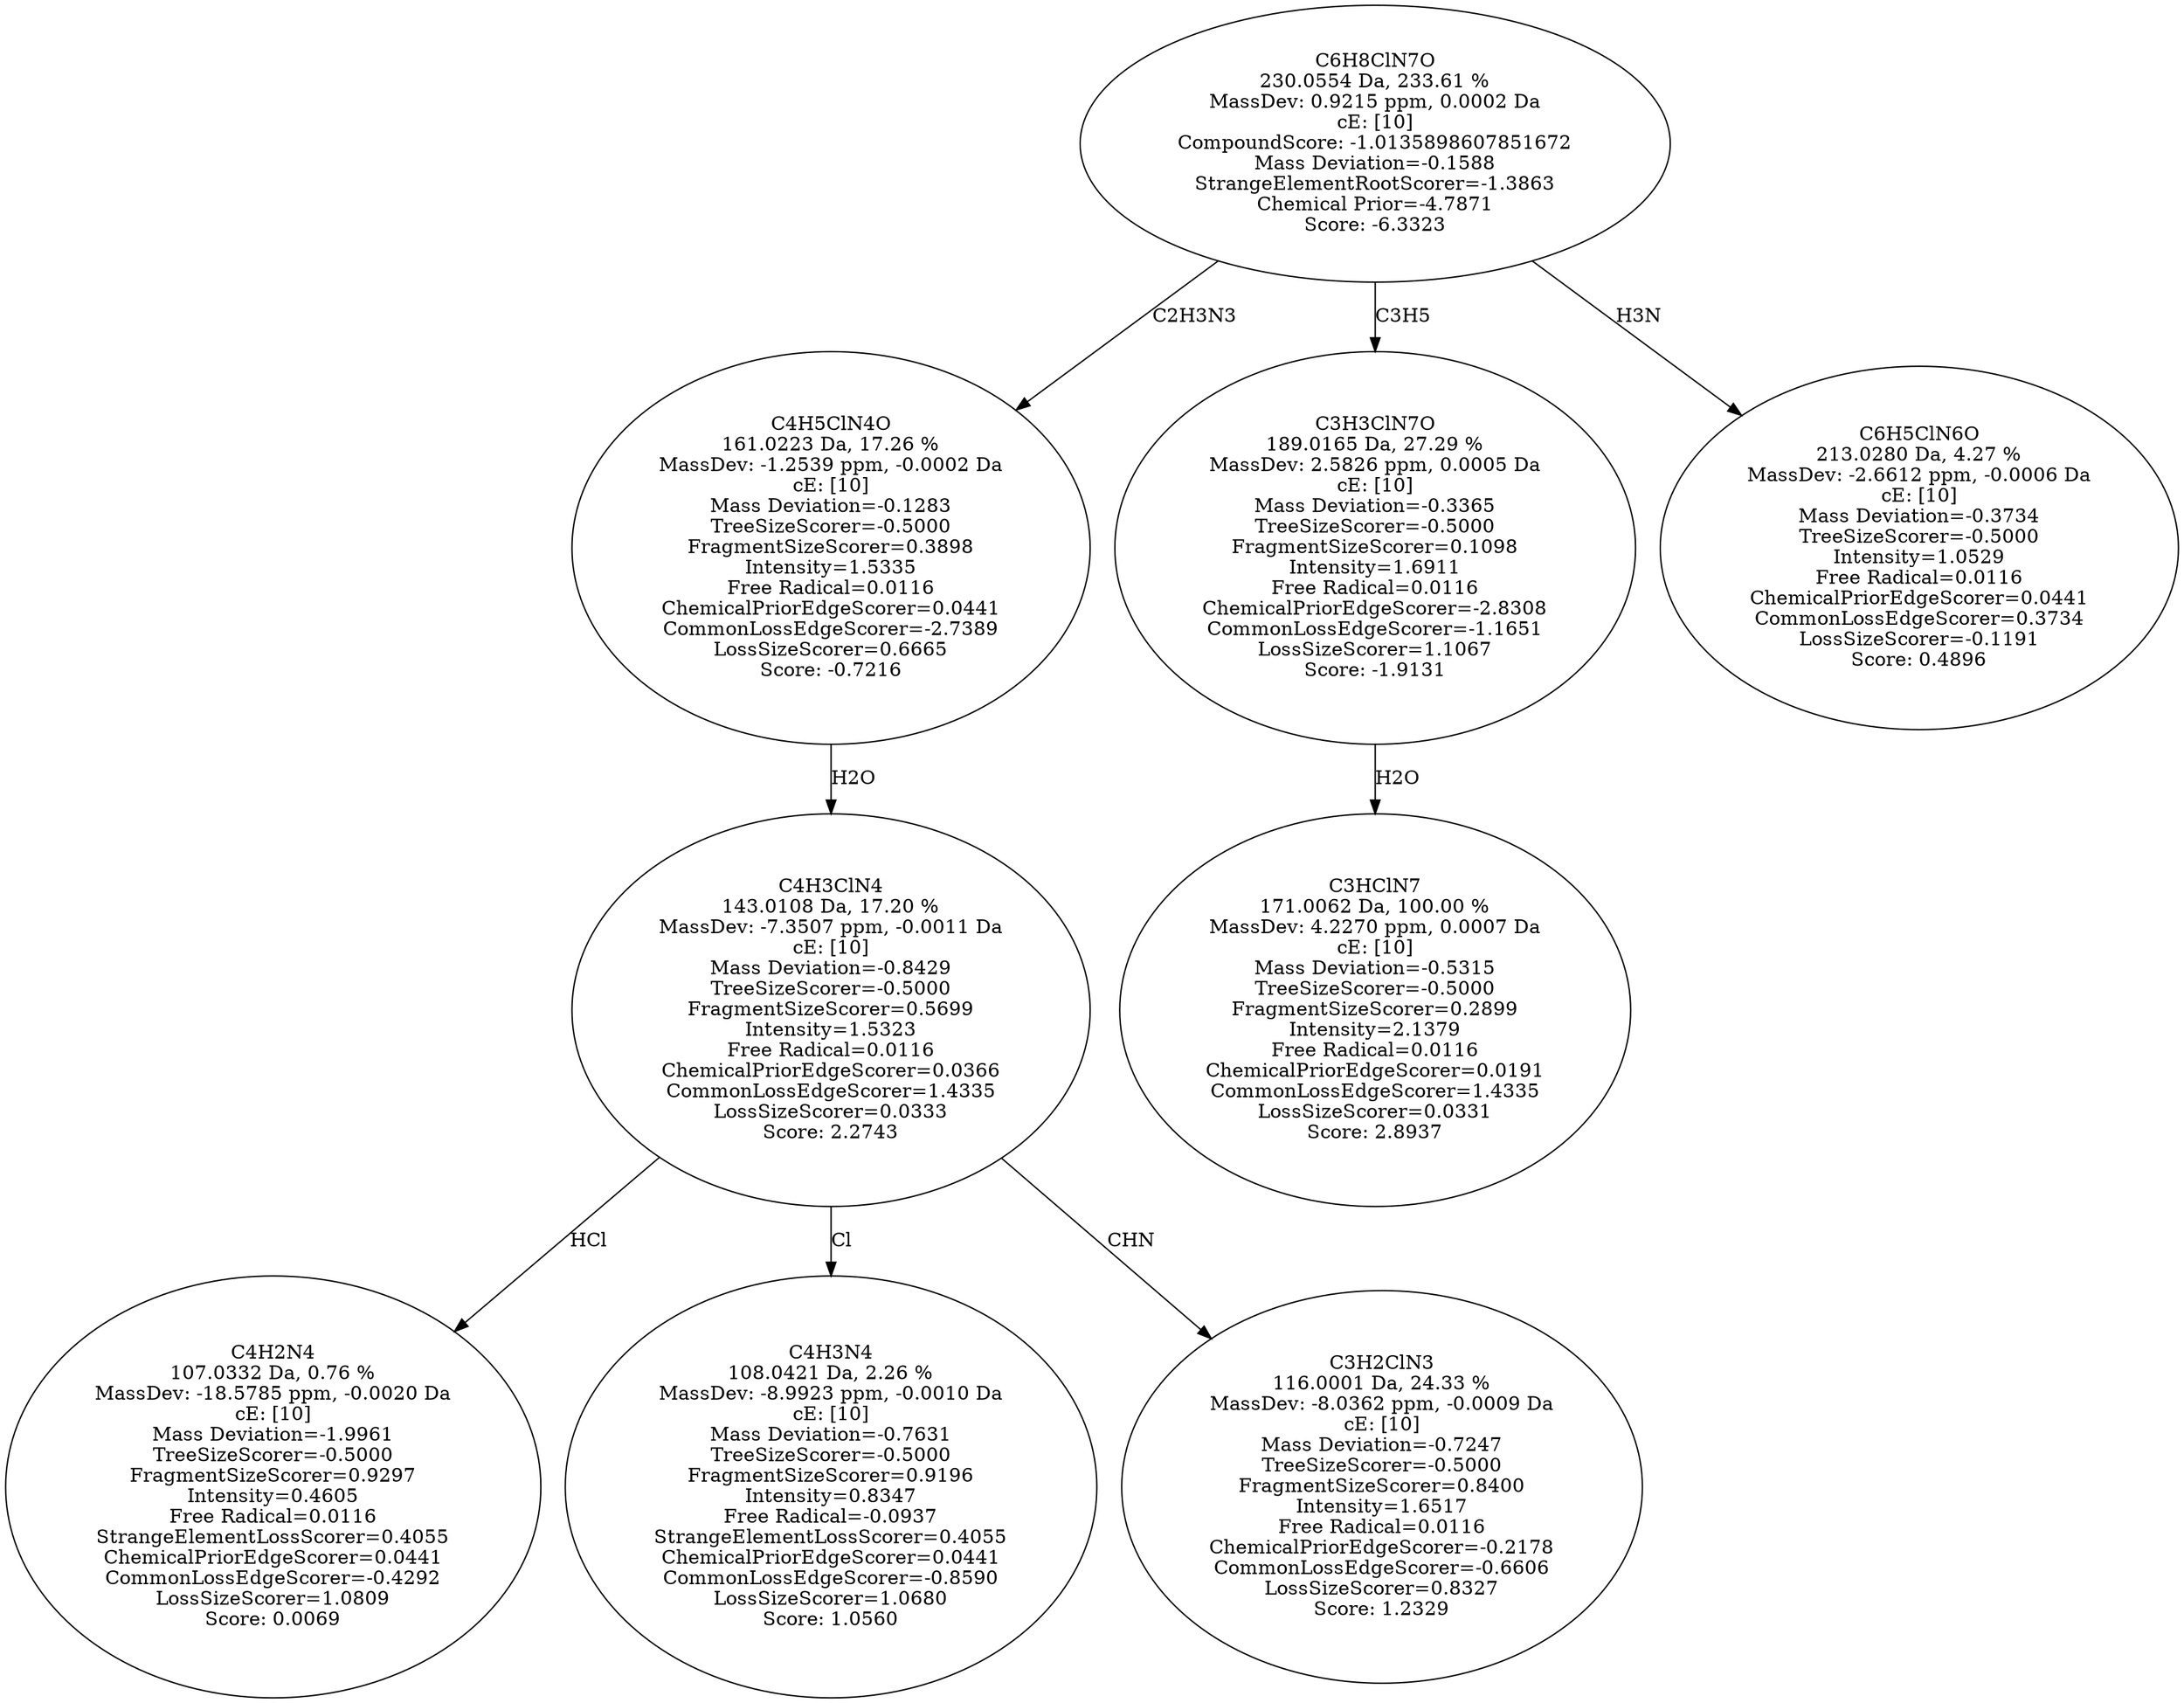 strict digraph {
v1 [label="C4H2N4\n107.0332 Da, 0.76 %\nMassDev: -18.5785 ppm, -0.0020 Da\ncE: [10]\nMass Deviation=-1.9961\nTreeSizeScorer=-0.5000\nFragmentSizeScorer=0.9297\nIntensity=0.4605\nFree Radical=0.0116\nStrangeElementLossScorer=0.4055\nChemicalPriorEdgeScorer=0.0441\nCommonLossEdgeScorer=-0.4292\nLossSizeScorer=1.0809\nScore: 0.0069"];
v2 [label="C4H3N4\n108.0421 Da, 2.26 %\nMassDev: -8.9923 ppm, -0.0010 Da\ncE: [10]\nMass Deviation=-0.7631\nTreeSizeScorer=-0.5000\nFragmentSizeScorer=0.9196\nIntensity=0.8347\nFree Radical=-0.0937\nStrangeElementLossScorer=0.4055\nChemicalPriorEdgeScorer=0.0441\nCommonLossEdgeScorer=-0.8590\nLossSizeScorer=1.0680\nScore: 1.0560"];
v3 [label="C3H2ClN3\n116.0001 Da, 24.33 %\nMassDev: -8.0362 ppm, -0.0009 Da\ncE: [10]\nMass Deviation=-0.7247\nTreeSizeScorer=-0.5000\nFragmentSizeScorer=0.8400\nIntensity=1.6517\nFree Radical=0.0116\nChemicalPriorEdgeScorer=-0.2178\nCommonLossEdgeScorer=-0.6606\nLossSizeScorer=0.8327\nScore: 1.2329"];
v4 [label="C4H3ClN4\n143.0108 Da, 17.20 %\nMassDev: -7.3507 ppm, -0.0011 Da\ncE: [10]\nMass Deviation=-0.8429\nTreeSizeScorer=-0.5000\nFragmentSizeScorer=0.5699\nIntensity=1.5323\nFree Radical=0.0116\nChemicalPriorEdgeScorer=0.0366\nCommonLossEdgeScorer=1.4335\nLossSizeScorer=0.0333\nScore: 2.2743"];
v5 [label="C4H5ClN4O\n161.0223 Da, 17.26 %\nMassDev: -1.2539 ppm, -0.0002 Da\ncE: [10]\nMass Deviation=-0.1283\nTreeSizeScorer=-0.5000\nFragmentSizeScorer=0.3898\nIntensity=1.5335\nFree Radical=0.0116\nChemicalPriorEdgeScorer=0.0441\nCommonLossEdgeScorer=-2.7389\nLossSizeScorer=0.6665\nScore: -0.7216"];
v6 [label="C3HClN7\n171.0062 Da, 100.00 %\nMassDev: 4.2270 ppm, 0.0007 Da\ncE: [10]\nMass Deviation=-0.5315\nTreeSizeScorer=-0.5000\nFragmentSizeScorer=0.2899\nIntensity=2.1379\nFree Radical=0.0116\nChemicalPriorEdgeScorer=0.0191\nCommonLossEdgeScorer=1.4335\nLossSizeScorer=0.0331\nScore: 2.8937"];
v7 [label="C3H3ClN7O\n189.0165 Da, 27.29 %\nMassDev: 2.5826 ppm, 0.0005 Da\ncE: [10]\nMass Deviation=-0.3365\nTreeSizeScorer=-0.5000\nFragmentSizeScorer=0.1098\nIntensity=1.6911\nFree Radical=0.0116\nChemicalPriorEdgeScorer=-2.8308\nCommonLossEdgeScorer=-1.1651\nLossSizeScorer=1.1067\nScore: -1.9131"];
v8 [label="C6H5ClN6O\n213.0280 Da, 4.27 %\nMassDev: -2.6612 ppm, -0.0006 Da\ncE: [10]\nMass Deviation=-0.3734\nTreeSizeScorer=-0.5000\nIntensity=1.0529\nFree Radical=0.0116\nChemicalPriorEdgeScorer=0.0441\nCommonLossEdgeScorer=0.3734\nLossSizeScorer=-0.1191\nScore: 0.4896"];
v9 [label="C6H8ClN7O\n230.0554 Da, 233.61 %\nMassDev: 0.9215 ppm, 0.0002 Da\ncE: [10]\nCompoundScore: -1.0135898607851672\nMass Deviation=-0.1588\nStrangeElementRootScorer=-1.3863\nChemical Prior=-4.7871\nScore: -6.3323"];
v4 -> v1 [label="HCl"];
v4 -> v2 [label="Cl"];
v4 -> v3 [label="CHN"];
v5 -> v4 [label="H2O"];
v9 -> v5 [label="C2H3N3"];
v7 -> v6 [label="H2O"];
v9 -> v7 [label="C3H5"];
v9 -> v8 [label="H3N"];
}